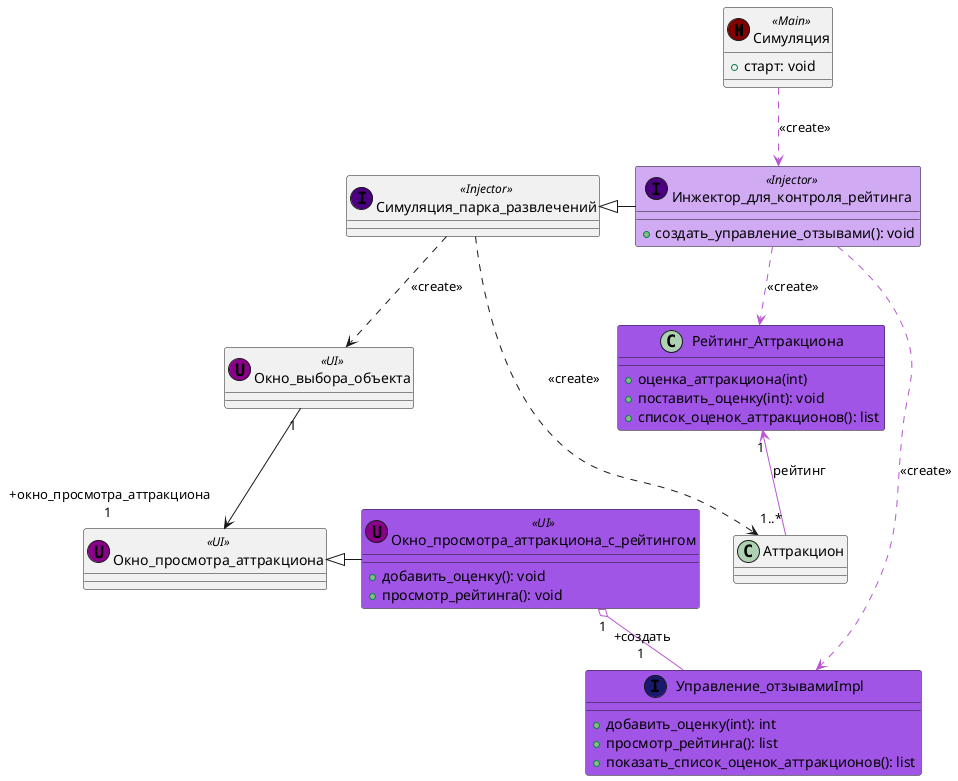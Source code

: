 @startuml
Симуляция .[#MediumOrchid].> Инжектор_для_контроля_рейтинга: <<create>>
Симуляция_парка_развлечений <|- Инжектор_для_контроля_рейтинга
Симуляция_парка_развлечений ..> Окно_выбора_объекта: <<create>>
Окно_выбора_объекта  "1" --> " +окно_просмотра_аттракциона\n1" Окно_просмотра_аттракциона
Инжектор_для_контроля_рейтинга .[#MediumOrchid].> Управление_отзывамиImpl: <<create>>
Окно_просмотра_аттракциона_с_рейтингом "1" o-[#MediumOrchid]- " +создать\n1" Управление_отзывамиImpl
Окно_просмотра_аттракциона <|- Окно_просмотра_аттракциона_с_рейтингом
Инжектор_для_контроля_рейтинга .[#MediumOrchid].> Рейтинг_Аттракциона: <<create>>
Симуляция_парка_развлечений ..> Аттракцион: <<create>>
Рейтинг_Аттракциона "1" <-[#MediumOrchid]- "1..*" Аттракцион: рейтинг

class Симуляция << (M,Maroon) Main >> {
+ старт: void
}

class Симуляция_парка_развлечений << (I,Indigo) Injector >> {
}

class Инжектор_для_контроля_рейтинга << (I,Indigo) Injector >> #D0AAF3 {
+ создать_управление_отзывами(): void
}

class Управление_отзывамиImpl << (I,MidnightBlue) >> {
    + добавить_оценку(int): int
    + просмотр_рейтинга(): list
    + показать_список_оценок_аттракционов(): list
}

class Окно_просмотра_аттракциона << (U,DarkMagenta) UI>> {

}

class Окно_просмотра_аттракциона_с_рейтингом << (U,DarkMagenta) UI>> #A155E7 {
    + добавить_оценку(): void
    + просмотр_рейтинга(): void
}

class Рейтинг_Аттракциона #A155E7 {
    + оценка_аттракциона(int)
    + поставить_оценку(int): void
    + список_оценок_аттракционов(): list
}

class Аттракцион {
}

class Окно_выбора_объекта << (U,DarkMagenta) UI>> {
}

class Управление_отзывамиImpl #A155E7 {
}

@enduml